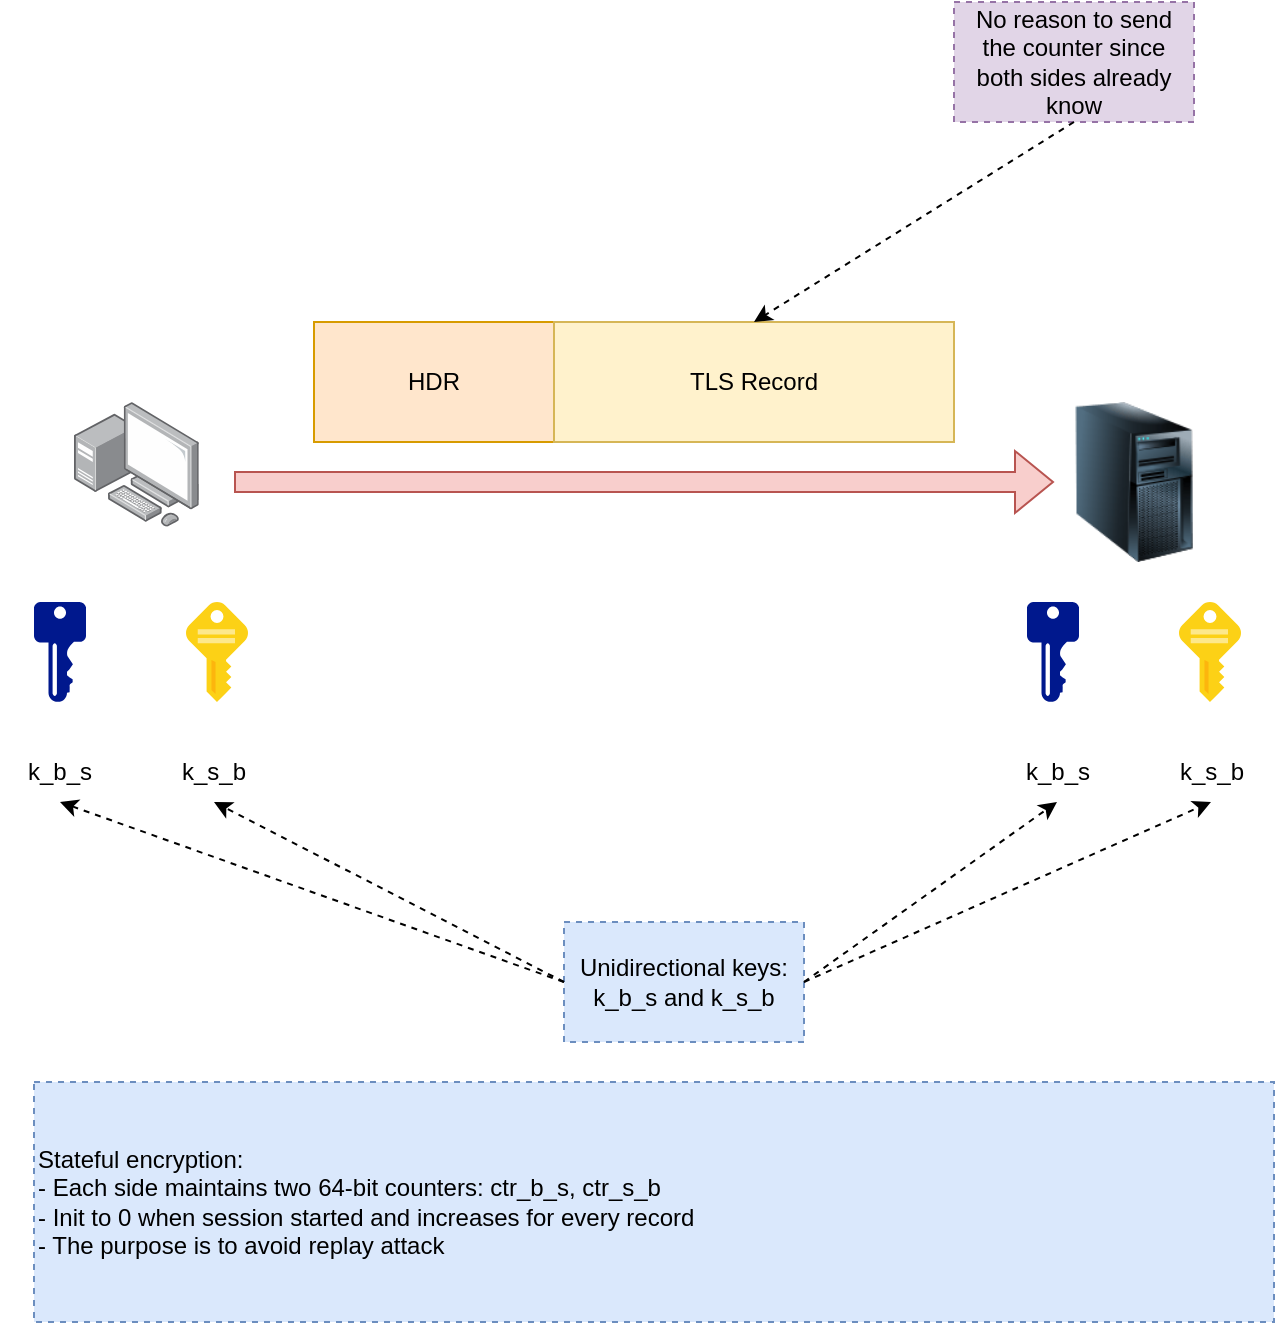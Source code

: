 <mxfile version="24.8.4">
  <diagram name="Page-1" id="x9MJKhImP6Qn7F0ho_iP">
    <mxGraphModel dx="1434" dy="785" grid="1" gridSize="10" guides="1" tooltips="1" connect="1" arrows="1" fold="1" page="1" pageScale="1" pageWidth="850" pageHeight="1100" math="0" shadow="0">
      <root>
        <mxCell id="0" />
        <mxCell id="1" parent="0" />
        <mxCell id="EWZVdQyzxkVg31prUWX3-1" value="" style="image;points=[];aspect=fixed;html=1;align=center;shadow=0;dashed=0;image=img/lib/allied_telesis/computer_and_terminals/Personal_Computer_with_Server.svg;" vertex="1" parent="1">
          <mxGeometry x="120" y="340" width="62.4" height="62.4" as="geometry" />
        </mxCell>
        <mxCell id="EWZVdQyzxkVg31prUWX3-2" value="" style="image;html=1;image=img/lib/clip_art/computers/Server_Tower_128x128.png" vertex="1" parent="1">
          <mxGeometry x="610" y="340" width="80" height="80" as="geometry" />
        </mxCell>
        <mxCell id="EWZVdQyzxkVg31prUWX3-3" value="" style="shape=flexArrow;endArrow=classic;html=1;rounded=0;entryX=0;entryY=0.5;entryDx=0;entryDy=0;fillColor=#f8cecc;strokeColor=#b85450;" edge="1" parent="1" target="EWZVdQyzxkVg31prUWX3-2">
          <mxGeometry width="50" height="50" relative="1" as="geometry">
            <mxPoint x="200" y="380" as="sourcePoint" />
            <mxPoint x="450" y="380" as="targetPoint" />
          </mxGeometry>
        </mxCell>
        <mxCell id="EWZVdQyzxkVg31prUWX3-4" value="HDR" style="rounded=0;whiteSpace=wrap;html=1;fillColor=#ffe6cc;strokeColor=#d79b00;" vertex="1" parent="1">
          <mxGeometry x="240" y="300" width="120" height="60" as="geometry" />
        </mxCell>
        <mxCell id="EWZVdQyzxkVg31prUWX3-5" value="TLS Record" style="rounded=0;whiteSpace=wrap;html=1;fillColor=#fff2cc;strokeColor=#d6b656;" vertex="1" parent="1">
          <mxGeometry x="360" y="300" width="200" height="60" as="geometry" />
        </mxCell>
        <mxCell id="EWZVdQyzxkVg31prUWX3-6" value="" style="sketch=0;aspect=fixed;pointerEvents=1;shadow=0;dashed=0;html=1;strokeColor=none;labelPosition=center;verticalLabelPosition=bottom;verticalAlign=top;align=center;fillColor=#00188D;shape=mxgraph.mscae.enterprise.key_permissions" vertex="1" parent="1">
          <mxGeometry x="100" y="440" width="26" height="50" as="geometry" />
        </mxCell>
        <mxCell id="EWZVdQyzxkVg31prUWX3-7" value="" style="image;sketch=0;aspect=fixed;html=1;points=[];align=center;fontSize=12;image=img/lib/mscae/Key.svg;" vertex="1" parent="1">
          <mxGeometry x="176" y="440" width="31" height="50" as="geometry" />
        </mxCell>
        <mxCell id="EWZVdQyzxkVg31prUWX3-8" value="" style="sketch=0;aspect=fixed;pointerEvents=1;shadow=0;dashed=0;html=1;strokeColor=none;labelPosition=center;verticalLabelPosition=bottom;verticalAlign=top;align=center;fillColor=#00188D;shape=mxgraph.mscae.enterprise.key_permissions" vertex="1" parent="1">
          <mxGeometry x="596.5" y="440" width="26" height="50" as="geometry" />
        </mxCell>
        <mxCell id="EWZVdQyzxkVg31prUWX3-9" value="" style="image;sketch=0;aspect=fixed;html=1;points=[];align=center;fontSize=12;image=img/lib/mscae/Key.svg;" vertex="1" parent="1">
          <mxGeometry x="672.5" y="440" width="31" height="50" as="geometry" />
        </mxCell>
        <mxCell id="EWZVdQyzxkVg31prUWX3-10" value="k_b_s" style="text;html=1;align=center;verticalAlign=middle;whiteSpace=wrap;rounded=0;" vertex="1" parent="1">
          <mxGeometry x="83" y="510" width="60" height="30" as="geometry" />
        </mxCell>
        <mxCell id="EWZVdQyzxkVg31prUWX3-11" value="k_s_b" style="text;html=1;align=center;verticalAlign=middle;whiteSpace=wrap;rounded=0;" vertex="1" parent="1">
          <mxGeometry x="160" y="510" width="60" height="30" as="geometry" />
        </mxCell>
        <mxCell id="EWZVdQyzxkVg31prUWX3-12" value="k_b_s" style="text;html=1;align=center;verticalAlign=middle;whiteSpace=wrap;rounded=0;" vertex="1" parent="1">
          <mxGeometry x="581.5" y="510" width="60" height="30" as="geometry" />
        </mxCell>
        <mxCell id="EWZVdQyzxkVg31prUWX3-13" value="k_s_b" style="text;html=1;align=center;verticalAlign=middle;whiteSpace=wrap;rounded=0;" vertex="1" parent="1">
          <mxGeometry x="658.5" y="510" width="60" height="30" as="geometry" />
        </mxCell>
        <mxCell id="EWZVdQyzxkVg31prUWX3-14" value="Unidirectional keys:&lt;br&gt;k_b_s and k_s_b" style="rounded=0;whiteSpace=wrap;html=1;dashed=1;fillColor=#dae8fc;strokeColor=#6c8ebf;" vertex="1" parent="1">
          <mxGeometry x="365" y="600" width="120" height="60" as="geometry" />
        </mxCell>
        <mxCell id="EWZVdQyzxkVg31prUWX3-15" value="" style="endArrow=classic;html=1;rounded=0;entryX=0.5;entryY=1;entryDx=0;entryDy=0;exitX=0;exitY=0.5;exitDx=0;exitDy=0;dashed=1;" edge="1" parent="1" source="EWZVdQyzxkVg31prUWX3-14" target="EWZVdQyzxkVg31prUWX3-10">
          <mxGeometry width="50" height="50" relative="1" as="geometry">
            <mxPoint x="400" y="430" as="sourcePoint" />
            <mxPoint x="450" y="380" as="targetPoint" />
          </mxGeometry>
        </mxCell>
        <mxCell id="EWZVdQyzxkVg31prUWX3-17" value="" style="endArrow=classic;html=1;rounded=0;entryX=0.5;entryY=1;entryDx=0;entryDy=0;exitX=0;exitY=0.5;exitDx=0;exitDy=0;dashed=1;" edge="1" parent="1" source="EWZVdQyzxkVg31prUWX3-14" target="EWZVdQyzxkVg31prUWX3-11">
          <mxGeometry width="50" height="50" relative="1" as="geometry">
            <mxPoint x="400" y="430" as="sourcePoint" />
            <mxPoint x="450" y="380" as="targetPoint" />
          </mxGeometry>
        </mxCell>
        <mxCell id="EWZVdQyzxkVg31prUWX3-18" value="" style="endArrow=classic;html=1;rounded=0;entryX=0.5;entryY=1;entryDx=0;entryDy=0;exitX=1;exitY=0.5;exitDx=0;exitDy=0;dashed=1;" edge="1" parent="1" source="EWZVdQyzxkVg31prUWX3-14" target="EWZVdQyzxkVg31prUWX3-12">
          <mxGeometry width="50" height="50" relative="1" as="geometry">
            <mxPoint x="400" y="430" as="sourcePoint" />
            <mxPoint x="450" y="380" as="targetPoint" />
          </mxGeometry>
        </mxCell>
        <mxCell id="EWZVdQyzxkVg31prUWX3-19" value="" style="endArrow=classic;html=1;rounded=0;entryX=0.5;entryY=1;entryDx=0;entryDy=0;exitX=1;exitY=0.5;exitDx=0;exitDy=0;dashed=1;" edge="1" parent="1" source="EWZVdQyzxkVg31prUWX3-14" target="EWZVdQyzxkVg31prUWX3-13">
          <mxGeometry width="50" height="50" relative="1" as="geometry">
            <mxPoint x="400" y="430" as="sourcePoint" />
            <mxPoint x="450" y="380" as="targetPoint" />
          </mxGeometry>
        </mxCell>
        <mxCell id="EWZVdQyzxkVg31prUWX3-20" value="&lt;div&gt;Stateful encryption:&lt;/div&gt;&lt;div&gt;- Each side maintains two 64-bit counters: ctr_b_s, ctr_s_b&lt;/div&gt;&lt;div&gt;- Init to 0 when session started and increases for every record&lt;/div&gt;&lt;div&gt;- The purpose is to avoid replay attack&lt;br&gt;&lt;/div&gt;" style="rounded=0;whiteSpace=wrap;html=1;dashed=1;align=left;fillColor=#dae8fc;strokeColor=#6c8ebf;" vertex="1" parent="1">
          <mxGeometry x="100" y="680" width="620" height="120" as="geometry" />
        </mxCell>
        <mxCell id="EWZVdQyzxkVg31prUWX3-21" value="No reason to send the counter since both sides already know" style="rounded=0;whiteSpace=wrap;html=1;dashed=1;fillColor=#e1d5e7;strokeColor=#9673a6;" vertex="1" parent="1">
          <mxGeometry x="560" y="140" width="120" height="60" as="geometry" />
        </mxCell>
        <mxCell id="EWZVdQyzxkVg31prUWX3-22" value="" style="endArrow=classic;html=1;rounded=0;entryX=0.5;entryY=0;entryDx=0;entryDy=0;exitX=0.5;exitY=1;exitDx=0;exitDy=0;dashed=1;" edge="1" parent="1" source="EWZVdQyzxkVg31prUWX3-21" target="EWZVdQyzxkVg31prUWX3-5">
          <mxGeometry width="50" height="50" relative="1" as="geometry">
            <mxPoint x="400" y="490" as="sourcePoint" />
            <mxPoint x="450" y="440" as="targetPoint" />
          </mxGeometry>
        </mxCell>
      </root>
    </mxGraphModel>
  </diagram>
</mxfile>
